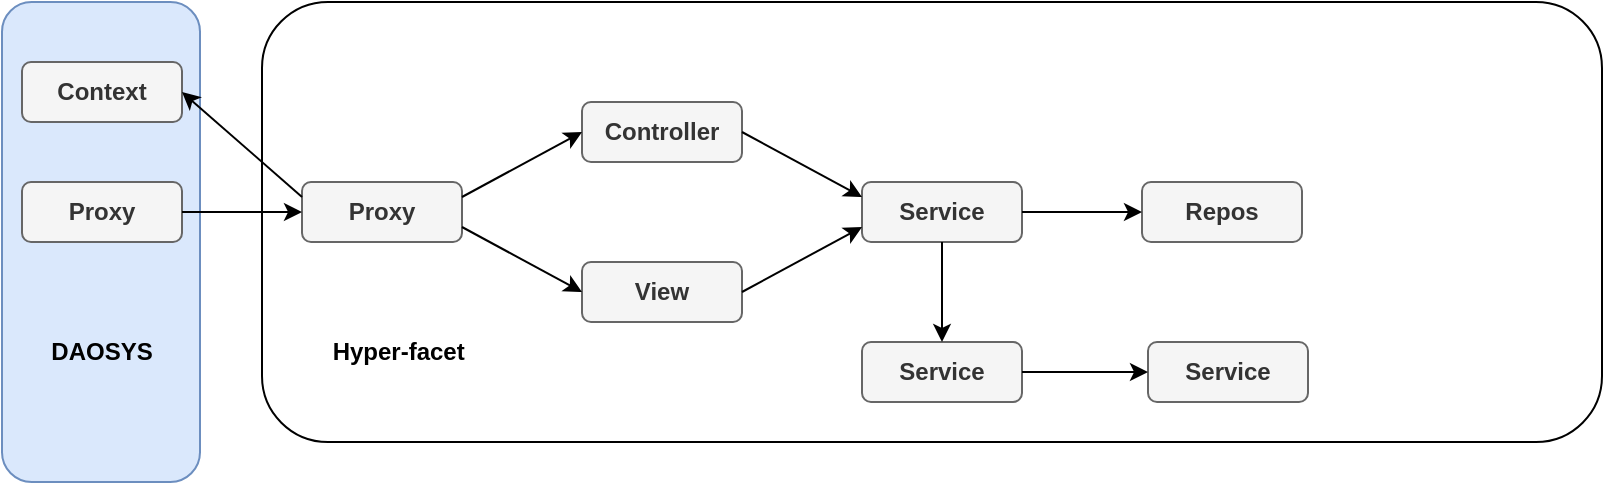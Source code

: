 <mxfile version="20.3.7" type="device"><diagram id="ig0ShdoYrRlbuwzHlbjr" name="Page-1"><mxGraphModel dx="763" dy="614" grid="1" gridSize="10" guides="1" tooltips="1" connect="1" arrows="1" fold="1" page="1" pageScale="1" pageWidth="850" pageHeight="1100" math="0" shadow="0"><root><mxCell id="0"/><mxCell id="1" parent="0"/><mxCell id="o6zzBLszWDUD9s81D3n4-23" value="" style="rounded=1;whiteSpace=wrap;html=1;" parent="1" vertex="1"><mxGeometry x="220" y="120" width="670" height="220" as="geometry"/></mxCell><mxCell id="o6zzBLszWDUD9s81D3n4-21" value="" style="rounded=1;whiteSpace=wrap;html=1;fillColor=#dae8fc;strokeColor=#6c8ebf;" parent="1" vertex="1"><mxGeometry x="90" y="120" width="99" height="240" as="geometry"/></mxCell><mxCell id="o6zzBLszWDUD9s81D3n4-1" value="&lt;b&gt;Proxy&lt;/b&gt;" style="rounded=1;whiteSpace=wrap;html=1;fillColor=#f5f5f5;fontColor=#333333;strokeColor=#666666;" parent="1" vertex="1"><mxGeometry x="240" y="210" width="80" height="30" as="geometry"/></mxCell><mxCell id="o6zzBLszWDUD9s81D3n4-2" value="&lt;b&gt;Context&lt;/b&gt;" style="rounded=1;whiteSpace=wrap;html=1;fillColor=#f5f5f5;strokeColor=#666666;fontColor=#333333;" parent="1" vertex="1"><mxGeometry x="100" y="150" width="80" height="30" as="geometry"/></mxCell><mxCell id="o6zzBLszWDUD9s81D3n4-3" value="&lt;b&gt;Proxy&lt;/b&gt;" style="rounded=1;whiteSpace=wrap;html=1;fillColor=#f5f5f5;strokeColor=#666666;fontColor=#333333;" parent="1" vertex="1"><mxGeometry x="100" y="210" width="80" height="30" as="geometry"/></mxCell><mxCell id="o6zzBLszWDUD9s81D3n4-4" value="&lt;b&gt;Controller&lt;/b&gt;" style="rounded=1;whiteSpace=wrap;html=1;fillColor=#f5f5f5;fontColor=#333333;strokeColor=#666666;" parent="1" vertex="1"><mxGeometry x="380" y="170" width="80" height="30" as="geometry"/></mxCell><mxCell id="o6zzBLszWDUD9s81D3n4-5" value="&lt;b&gt;View&lt;/b&gt;" style="rounded=1;whiteSpace=wrap;html=1;fillColor=#f5f5f5;fontColor=#333333;strokeColor=#666666;" parent="1" vertex="1"><mxGeometry x="380" y="250" width="80" height="30" as="geometry"/></mxCell><mxCell id="o6zzBLszWDUD9s81D3n4-6" value="&lt;b&gt;Service&lt;/b&gt;" style="rounded=1;whiteSpace=wrap;html=1;fillColor=#f5f5f5;fontColor=#333333;strokeColor=#666666;" parent="1" vertex="1"><mxGeometry x="520" y="210" width="80" height="30" as="geometry"/></mxCell><mxCell id="o6zzBLszWDUD9s81D3n4-7" value="&lt;b&gt;Repos&lt;/b&gt;" style="rounded=1;whiteSpace=wrap;html=1;fillColor=#f5f5f5;fontColor=#333333;strokeColor=#666666;" parent="1" vertex="1"><mxGeometry x="660" y="210" width="80" height="30" as="geometry"/></mxCell><mxCell id="o6zzBLszWDUD9s81D3n4-8" value="&lt;b&gt;Service&lt;/b&gt;" style="rounded=1;whiteSpace=wrap;html=1;fillColor=#f5f5f5;fontColor=#333333;strokeColor=#666666;" parent="1" vertex="1"><mxGeometry x="520" y="290" width="80" height="30" as="geometry"/></mxCell><mxCell id="o6zzBLszWDUD9s81D3n4-9" value="&lt;b&gt;Service&lt;/b&gt;" style="rounded=1;whiteSpace=wrap;html=1;fillColor=#f5f5f5;fontColor=#333333;strokeColor=#666666;" parent="1" vertex="1"><mxGeometry x="663" y="290" width="80" height="30" as="geometry"/></mxCell><mxCell id="o6zzBLszWDUD9s81D3n4-10" value="" style="endArrow=classic;html=1;rounded=0;exitX=1;exitY=0.5;exitDx=0;exitDy=0;entryX=0;entryY=0.5;entryDx=0;entryDy=0;" parent="1" source="o6zzBLszWDUD9s81D3n4-3" target="o6zzBLszWDUD9s81D3n4-1" edge="1"><mxGeometry width="50" height="50" relative="1" as="geometry"><mxPoint x="200" y="320" as="sourcePoint"/><mxPoint x="250" y="270" as="targetPoint"/></mxGeometry></mxCell><mxCell id="o6zzBLszWDUD9s81D3n4-12" value="" style="endArrow=classic;html=1;rounded=0;exitX=1;exitY=0.25;exitDx=0;exitDy=0;entryX=0;entryY=0.5;entryDx=0;entryDy=0;" parent="1" source="o6zzBLszWDUD9s81D3n4-1" target="o6zzBLszWDUD9s81D3n4-4" edge="1"><mxGeometry width="50" height="50" relative="1" as="geometry"><mxPoint x="340" y="209" as="sourcePoint"/><mxPoint x="420" y="209" as="targetPoint"/></mxGeometry></mxCell><mxCell id="o6zzBLszWDUD9s81D3n4-13" value="" style="endArrow=classic;html=1;rounded=0;exitX=1;exitY=0.75;exitDx=0;exitDy=0;entryX=0;entryY=0.5;entryDx=0;entryDy=0;" parent="1" source="o6zzBLszWDUD9s81D3n4-1" target="o6zzBLszWDUD9s81D3n4-5" edge="1"><mxGeometry width="50" height="50" relative="1" as="geometry"><mxPoint x="330" y="235" as="sourcePoint"/><mxPoint x="390" y="195" as="targetPoint"/></mxGeometry></mxCell><mxCell id="o6zzBLszWDUD9s81D3n4-14" value="" style="endArrow=classic;html=1;rounded=0;exitX=1;exitY=0.5;exitDx=0;exitDy=0;entryX=0;entryY=0.25;entryDx=0;entryDy=0;" parent="1" source="o6zzBLszWDUD9s81D3n4-4" target="o6zzBLszWDUD9s81D3n4-6" edge="1"><mxGeometry width="50" height="50" relative="1" as="geometry"><mxPoint x="510" y="180" as="sourcePoint"/><mxPoint x="570" y="140" as="targetPoint"/></mxGeometry></mxCell><mxCell id="o6zzBLszWDUD9s81D3n4-15" value="" style="endArrow=classic;html=1;rounded=0;exitX=1;exitY=0.5;exitDx=0;exitDy=0;entryX=0;entryY=0.75;entryDx=0;entryDy=0;" parent="1" source="o6zzBLszWDUD9s81D3n4-5" target="o6zzBLszWDUD9s81D3n4-6" edge="1"><mxGeometry width="50" height="50" relative="1" as="geometry"><mxPoint x="470" y="195" as="sourcePoint"/><mxPoint x="530" y="235" as="targetPoint"/></mxGeometry></mxCell><mxCell id="o6zzBLszWDUD9s81D3n4-16" value="" style="endArrow=classic;html=1;rounded=0;exitX=1;exitY=0.5;exitDx=0;exitDy=0;entryX=0;entryY=0.5;entryDx=0;entryDy=0;" parent="1" source="o6zzBLszWDUD9s81D3n4-6" target="o6zzBLszWDUD9s81D3n4-7" edge="1"><mxGeometry width="50" height="50" relative="1" as="geometry"><mxPoint x="630" y="217.5" as="sourcePoint"/><mxPoint x="690" y="250" as="targetPoint"/></mxGeometry></mxCell><mxCell id="o6zzBLszWDUD9s81D3n4-17" value="" style="endArrow=classic;html=1;rounded=0;exitX=0.5;exitY=1;exitDx=0;exitDy=0;entryX=0.5;entryY=0;entryDx=0;entryDy=0;" parent="1" target="o6zzBLszWDUD9s81D3n4-8" edge="1" source="o6zzBLszWDUD9s81D3n4-6"><mxGeometry width="50" height="50" relative="1" as="geometry"><mxPoint x="600" y="232.5" as="sourcePoint"/><mxPoint x="660" y="200" as="targetPoint"/></mxGeometry></mxCell><mxCell id="o6zzBLszWDUD9s81D3n4-18" value="" style="endArrow=classic;html=1;rounded=0;exitX=1;exitY=0.5;exitDx=0;exitDy=0;entryX=0;entryY=0.5;entryDx=0;entryDy=0;" parent="1" source="o6zzBLszWDUD9s81D3n4-8" target="o6zzBLszWDUD9s81D3n4-9" edge="1"><mxGeometry width="50" height="50" relative="1" as="geometry"><mxPoint x="680" y="330" as="sourcePoint"/><mxPoint x="760" y="330" as="targetPoint"/></mxGeometry></mxCell><mxCell id="o6zzBLszWDUD9s81D3n4-19" value="" style="endArrow=classic;html=1;rounded=0;exitX=0;exitY=0.25;exitDx=0;exitDy=0;entryX=1;entryY=0.5;entryDx=0;entryDy=0;" parent="1" source="o6zzBLszWDUD9s81D3n4-1" target="o6zzBLszWDUD9s81D3n4-2" edge="1"><mxGeometry width="50" height="50" relative="1" as="geometry"><mxPoint x="260" y="390" as="sourcePoint"/><mxPoint x="310" y="340" as="targetPoint"/></mxGeometry></mxCell><mxCell id="o6zzBLszWDUD9s81D3n4-22" value="&lt;b&gt;DAOSYS&lt;/b&gt;" style="text;html=1;strokeColor=none;fillColor=none;align=center;verticalAlign=middle;whiteSpace=wrap;rounded=0;" parent="1" vertex="1"><mxGeometry x="99.5" y="280" width="80" height="30" as="geometry"/></mxCell><mxCell id="o6zzBLszWDUD9s81D3n4-24" value="&lt;b&gt;Hyper-facet&amp;nbsp;&lt;/b&gt;" style="text;html=1;strokeColor=none;fillColor=none;align=center;verticalAlign=middle;whiteSpace=wrap;rounded=0;" parent="1" vertex="1"><mxGeometry x="230" y="280" width="120" height="30" as="geometry"/></mxCell></root></mxGraphModel></diagram></mxfile>